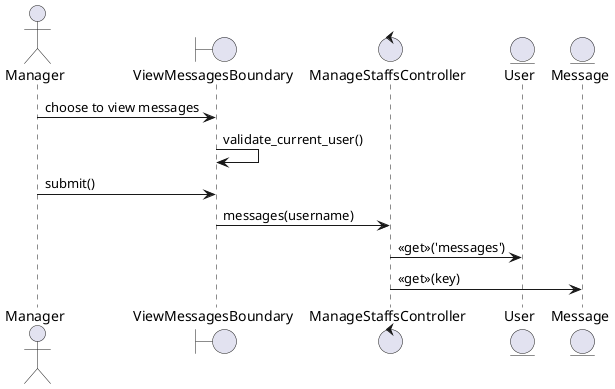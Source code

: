 @startuml

actor Manager as A
boundary ViewMessagesBoundary as B
control ManageStaffsController as C
entity User as E1
entity Message as E2

A -> B: choose to view messages
B -> B: validate_current_user()
A -> B: submit()
B -> C: messages(username)
C -> E1: <<get>>('messages')
C -> E2: <<get>>(key)


@enduml
